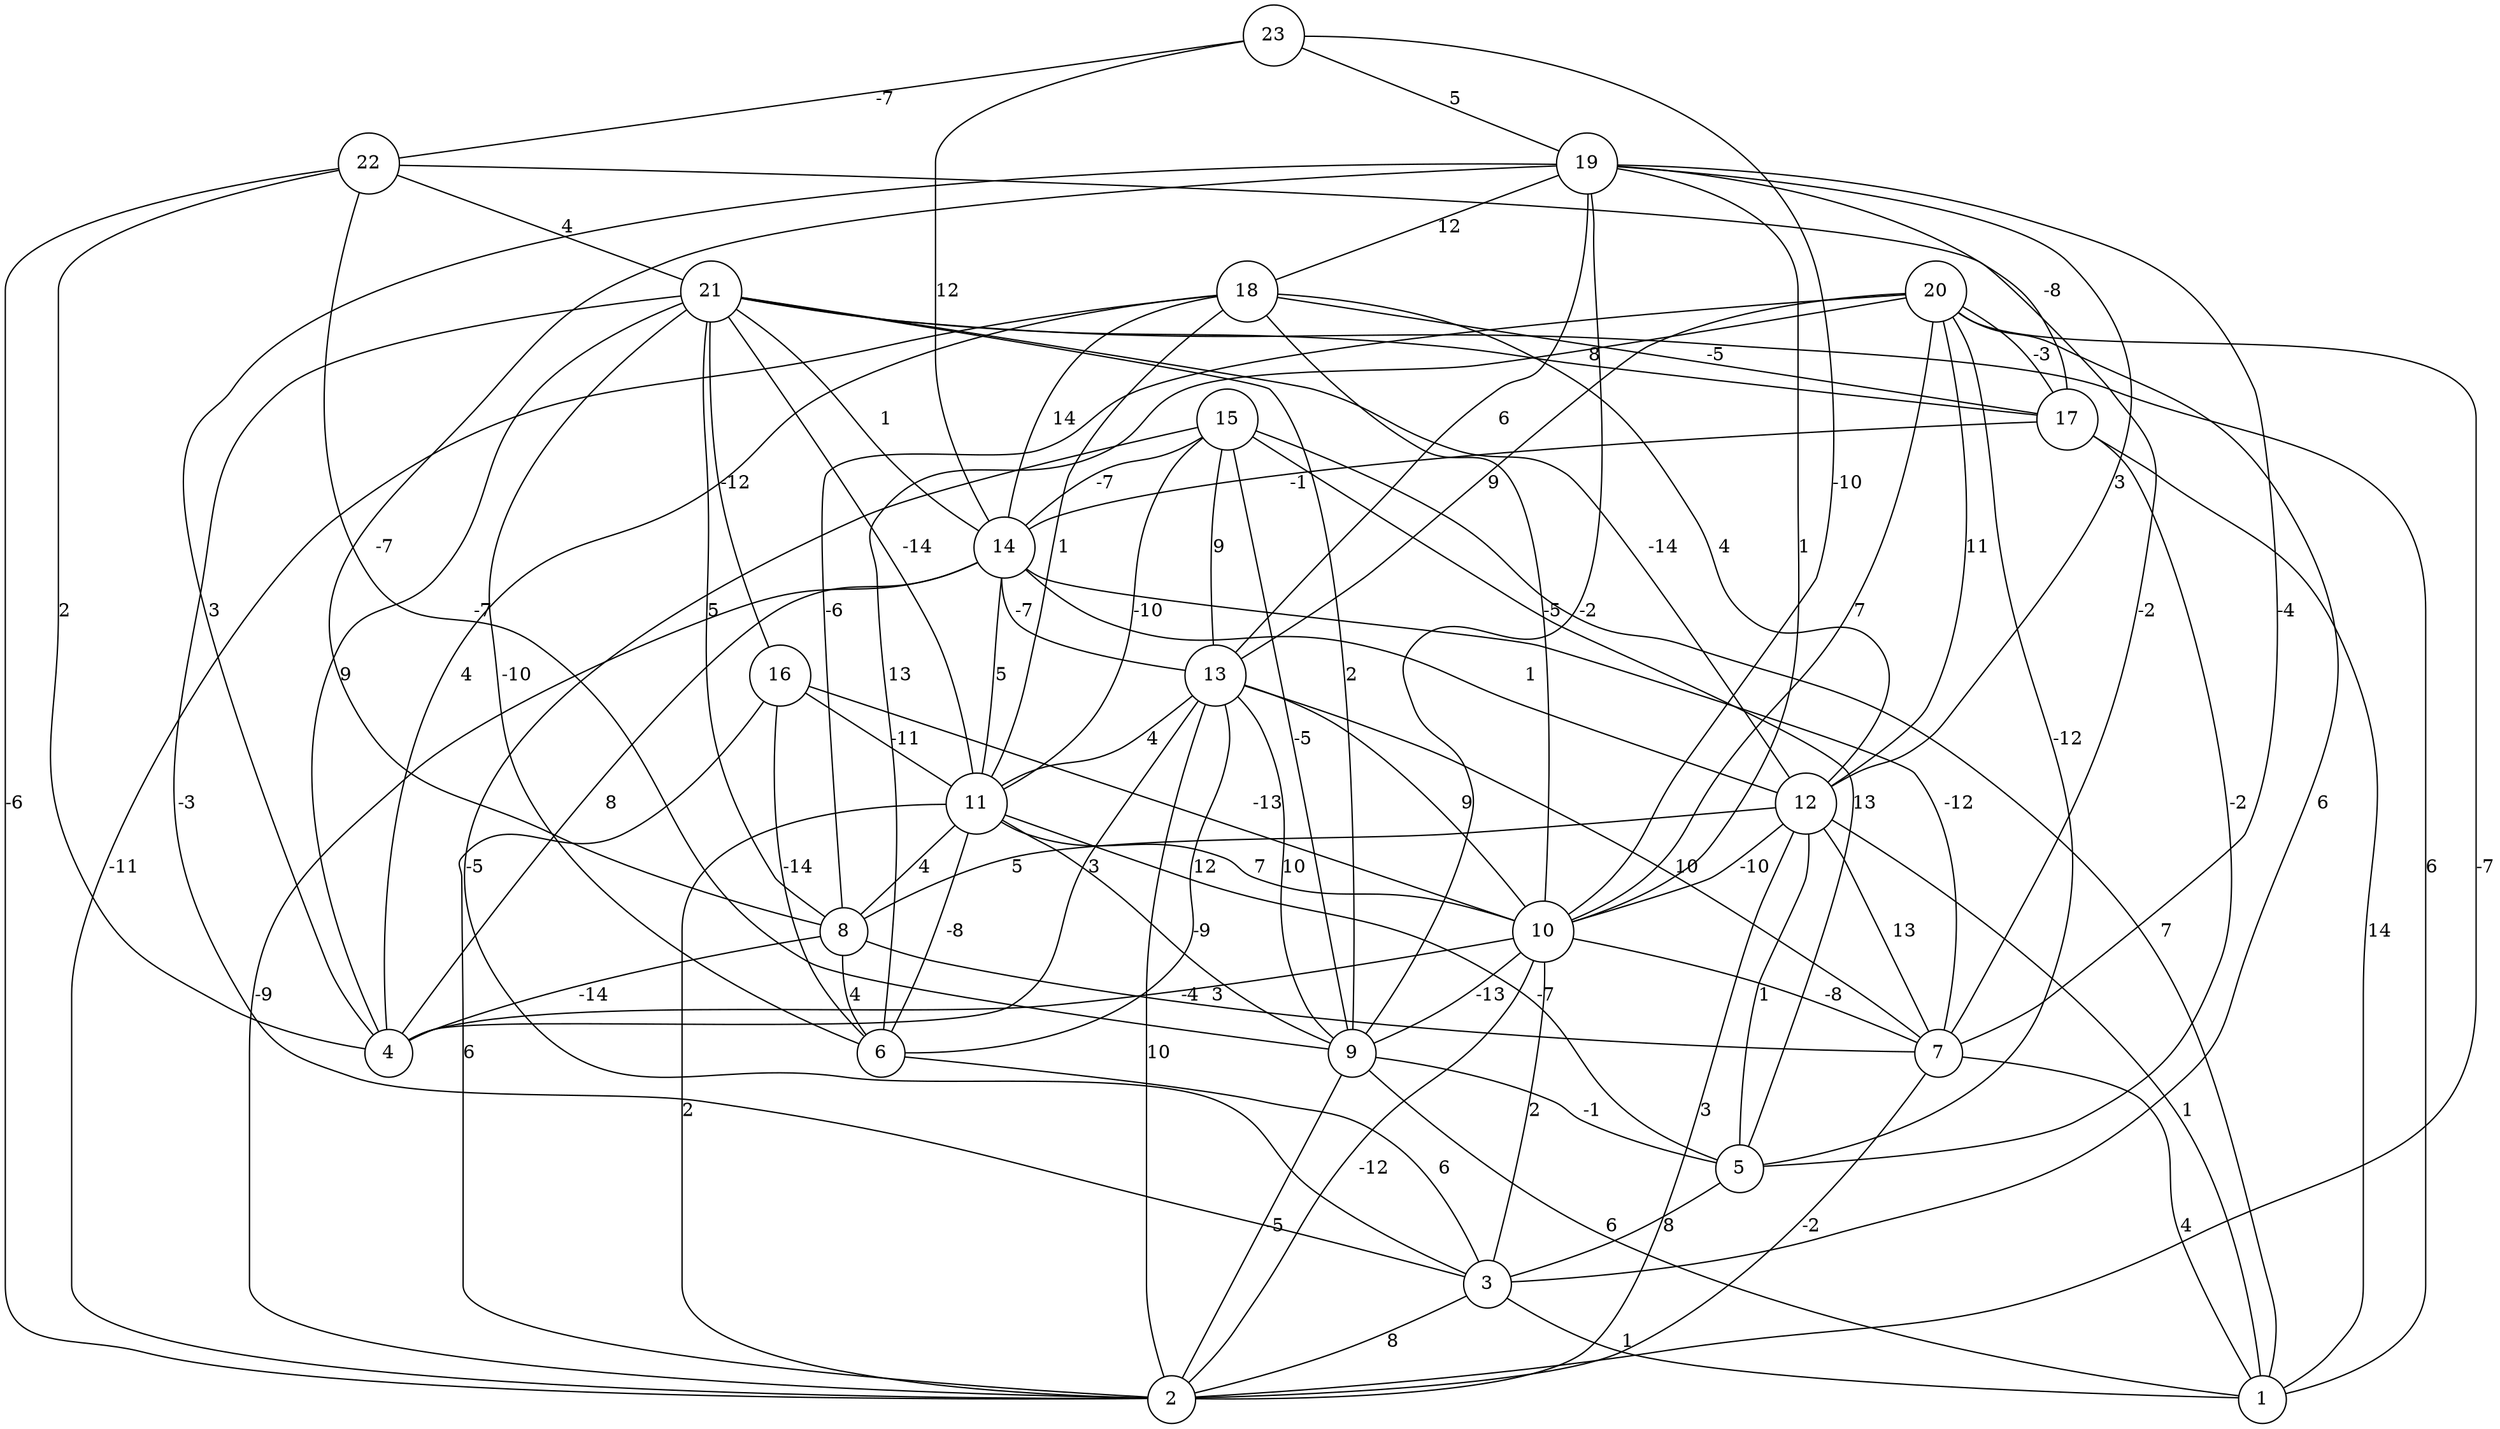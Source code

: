 graph { 
	 fontname="Helvetica,Arial,sans-serif" 
	 node [shape = circle]; 
	 23 -- 10 [label = "-10"];
	 23 -- 14 [label = "12"];
	 23 -- 19 [label = "5"];
	 23 -- 22 [label = "-7"];
	 22 -- 2 [label = "-6"];
	 22 -- 4 [label = "2"];
	 22 -- 7 [label = "-2"];
	 22 -- 9 [label = "-7"];
	 22 -- 21 [label = "4"];
	 21 -- 1 [label = "6"];
	 21 -- 3 [label = "-3"];
	 21 -- 4 [label = "9"];
	 21 -- 6 [label = "-10"];
	 21 -- 8 [label = "5"];
	 21 -- 9 [label = "2"];
	 21 -- 11 [label = "-14"];
	 21 -- 12 [label = "-14"];
	 21 -- 14 [label = "1"];
	 21 -- 16 [label = "-12"];
	 21 -- 17 [label = "8"];
	 20 -- 2 [label = "-7"];
	 20 -- 3 [label = "6"];
	 20 -- 5 [label = "-12"];
	 20 -- 6 [label = "13"];
	 20 -- 8 [label = "-6"];
	 20 -- 10 [label = "7"];
	 20 -- 12 [label = "11"];
	 20 -- 13 [label = "9"];
	 20 -- 17 [label = "-3"];
	 19 -- 4 [label = "3"];
	 19 -- 7 [label = "-4"];
	 19 -- 8 [label = "-7"];
	 19 -- 9 [label = "-2"];
	 19 -- 10 [label = "1"];
	 19 -- 12 [label = "3"];
	 19 -- 13 [label = "6"];
	 19 -- 17 [label = "-8"];
	 19 -- 18 [label = "12"];
	 18 -- 2 [label = "-11"];
	 18 -- 4 [label = "4"];
	 18 -- 10 [label = "-5"];
	 18 -- 11 [label = "1"];
	 18 -- 12 [label = "4"];
	 18 -- 14 [label = "14"];
	 18 -- 17 [label = "-5"];
	 17 -- 1 [label = "14"];
	 17 -- 5 [label = "-2"];
	 17 -- 14 [label = "-1"];
	 16 -- 2 [label = "6"];
	 16 -- 6 [label = "-14"];
	 16 -- 10 [label = "-13"];
	 16 -- 11 [label = "-11"];
	 15 -- 1 [label = "7"];
	 15 -- 3 [label = "-5"];
	 15 -- 5 [label = "13"];
	 15 -- 9 [label = "-5"];
	 15 -- 11 [label = "-10"];
	 15 -- 13 [label = "9"];
	 15 -- 14 [label = "-7"];
	 14 -- 2 [label = "-9"];
	 14 -- 4 [label = "8"];
	 14 -- 7 [label = "-12"];
	 14 -- 11 [label = "5"];
	 14 -- 12 [label = "1"];
	 14 -- 13 [label = "-7"];
	 13 -- 2 [label = "10"];
	 13 -- 4 [label = "3"];
	 13 -- 6 [label = "12"];
	 13 -- 7 [label = "10"];
	 13 -- 9 [label = "10"];
	 13 -- 10 [label = "9"];
	 13 -- 11 [label = "4"];
	 12 -- 1 [label = "1"];
	 12 -- 2 [label = "3"];
	 12 -- 5 [label = "1"];
	 12 -- 7 [label = "13"];
	 12 -- 8 [label = "5"];
	 12 -- 10 [label = "-10"];
	 11 -- 2 [label = "2"];
	 11 -- 5 [label = "-7"];
	 11 -- 6 [label = "-8"];
	 11 -- 8 [label = "4"];
	 11 -- 9 [label = "-9"];
	 11 -- 10 [label = "7"];
	 10 -- 2 [label = "-12"];
	 10 -- 3 [label = "2"];
	 10 -- 4 [label = "3"];
	 10 -- 7 [label = "-8"];
	 10 -- 9 [label = "-13"];
	 9 -- 1 [label = "6"];
	 9 -- 2 [label = "-5"];
	 9 -- 5 [label = "-1"];
	 8 -- 4 [label = "-14"];
	 8 -- 6 [label = "4"];
	 8 -- 7 [label = "-4"];
	 7 -- 1 [label = "4"];
	 7 -- 2 [label = "-2"];
	 6 -- 3 [label = "6"];
	 5 -- 3 [label = "8"];
	 3 -- 1 [label = "1"];
	 3 -- 2 [label = "8"];
	 1;
	 2;
	 3;
	 4;
	 5;
	 6;
	 7;
	 8;
	 9;
	 10;
	 11;
	 12;
	 13;
	 14;
	 15;
	 16;
	 17;
	 18;
	 19;
	 20;
	 21;
	 22;
	 23;
}
